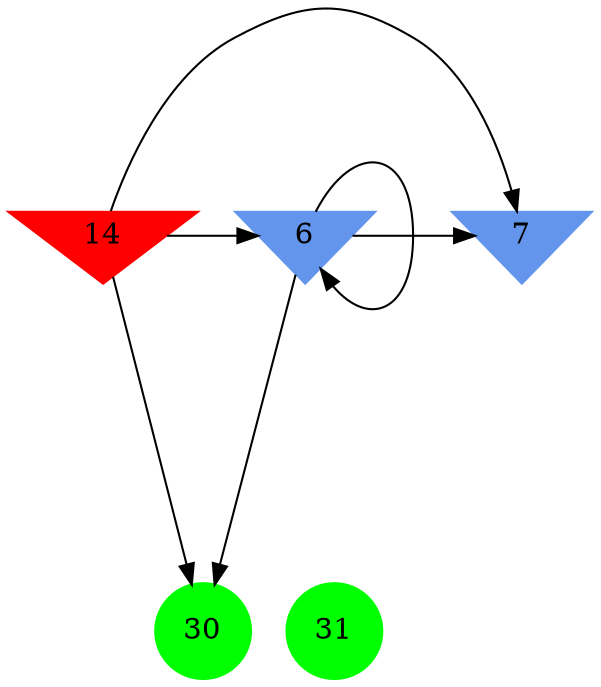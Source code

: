 digraph brain {
	ranksep=2.0;
	6 [shape=invtriangle,style=filled,color=cornflowerblue];
	7 [shape=invtriangle,style=filled,color=cornflowerblue];
	14 [shape=invtriangle,style=filled,color=red];
	30 [shape=circle,style=filled,color=green];
	31 [shape=circle,style=filled,color=green];
	6	->	6;
	6	->	7;
	6	->	30;
	14	->	6;
	14	->	7;
	14	->	30;
	{ rank=same; 6; 7; 14; }
	{ rank=same; }
	{ rank=same; 30; 31; }
}
